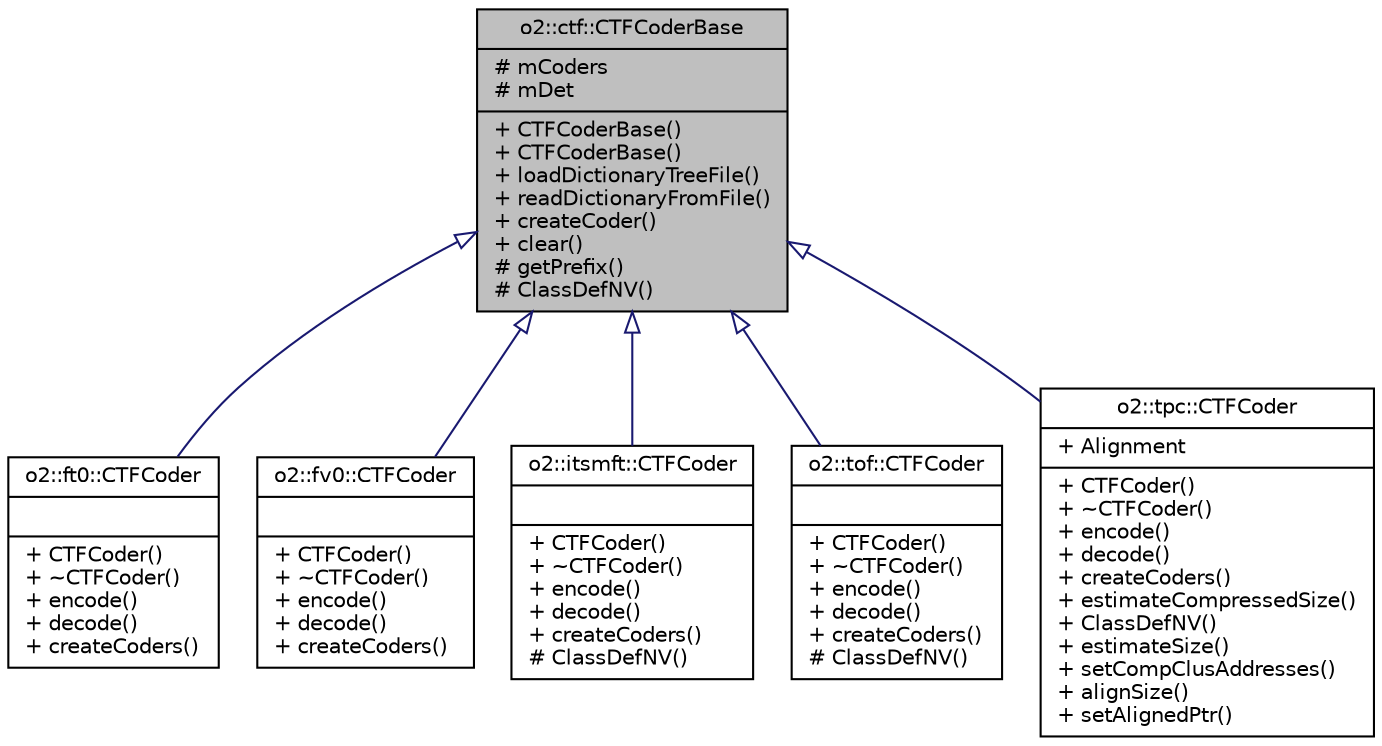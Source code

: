 digraph "o2::ctf::CTFCoderBase"
{
 // INTERACTIVE_SVG=YES
  bgcolor="transparent";
  edge [fontname="Helvetica",fontsize="10",labelfontname="Helvetica",labelfontsize="10"];
  node [fontname="Helvetica",fontsize="10",shape=record];
  Node0 [label="{o2::ctf::CTFCoderBase\n|# mCoders\l# mDet\l|+ CTFCoderBase()\l+ CTFCoderBase()\l+ loadDictionaryTreeFile()\l+ readDictionaryFromFile()\l+ createCoder()\l+ clear()\l# getPrefix()\l# ClassDefNV()\l}",height=0.2,width=0.4,color="black", fillcolor="grey75", style="filled", fontcolor="black"];
  Node0 -> Node1 [dir="back",color="midnightblue",fontsize="10",style="solid",arrowtail="onormal",fontname="Helvetica"];
  Node1 [label="{o2::ft0::CTFCoder\n||+ CTFCoder()\l+ ~CTFCoder()\l+ encode()\l+ decode()\l+ createCoders()\l}",height=0.2,width=0.4,color="black",URL="$d1/df2/classo2_1_1ft0_1_1CTFCoder.html"];
  Node0 -> Node2 [dir="back",color="midnightblue",fontsize="10",style="solid",arrowtail="onormal",fontname="Helvetica"];
  Node2 [label="{o2::fv0::CTFCoder\n||+ CTFCoder()\l+ ~CTFCoder()\l+ encode()\l+ decode()\l+ createCoders()\l}",height=0.2,width=0.4,color="black",URL="$d5/ddc/classo2_1_1fv0_1_1CTFCoder.html"];
  Node0 -> Node3 [dir="back",color="midnightblue",fontsize="10",style="solid",arrowtail="onormal",fontname="Helvetica"];
  Node3 [label="{o2::itsmft::CTFCoder\n||+ CTFCoder()\l+ ~CTFCoder()\l+ encode()\l+ decode()\l+ createCoders()\l# ClassDefNV()\l}",height=0.2,width=0.4,color="black",URL="$d0/d32/classo2_1_1itsmft_1_1CTFCoder.html"];
  Node0 -> Node4 [dir="back",color="midnightblue",fontsize="10",style="solid",arrowtail="onormal",fontname="Helvetica"];
  Node4 [label="{o2::tof::CTFCoder\n||+ CTFCoder()\l+ ~CTFCoder()\l+ encode()\l+ decode()\l+ createCoders()\l# ClassDefNV()\l}",height=0.2,width=0.4,color="black",URL="$da/d9a/classo2_1_1tof_1_1CTFCoder.html"];
  Node0 -> Node5 [dir="back",color="midnightblue",fontsize="10",style="solid",arrowtail="onormal",fontname="Helvetica"];
  Node5 [label="{o2::tpc::CTFCoder\n|+ Alignment\l|+ CTFCoder()\l+ ~CTFCoder()\l+ encode()\l+ decode()\l+ createCoders()\l+ estimateCompressedSize()\l+ ClassDefNV()\l+ estimateSize()\l+ setCompClusAddresses()\l+ alignSize()\l+ setAlignedPtr()\l}",height=0.2,width=0.4,color="black",URL="$d4/d75/classo2_1_1tpc_1_1CTFCoder.html"];
}
